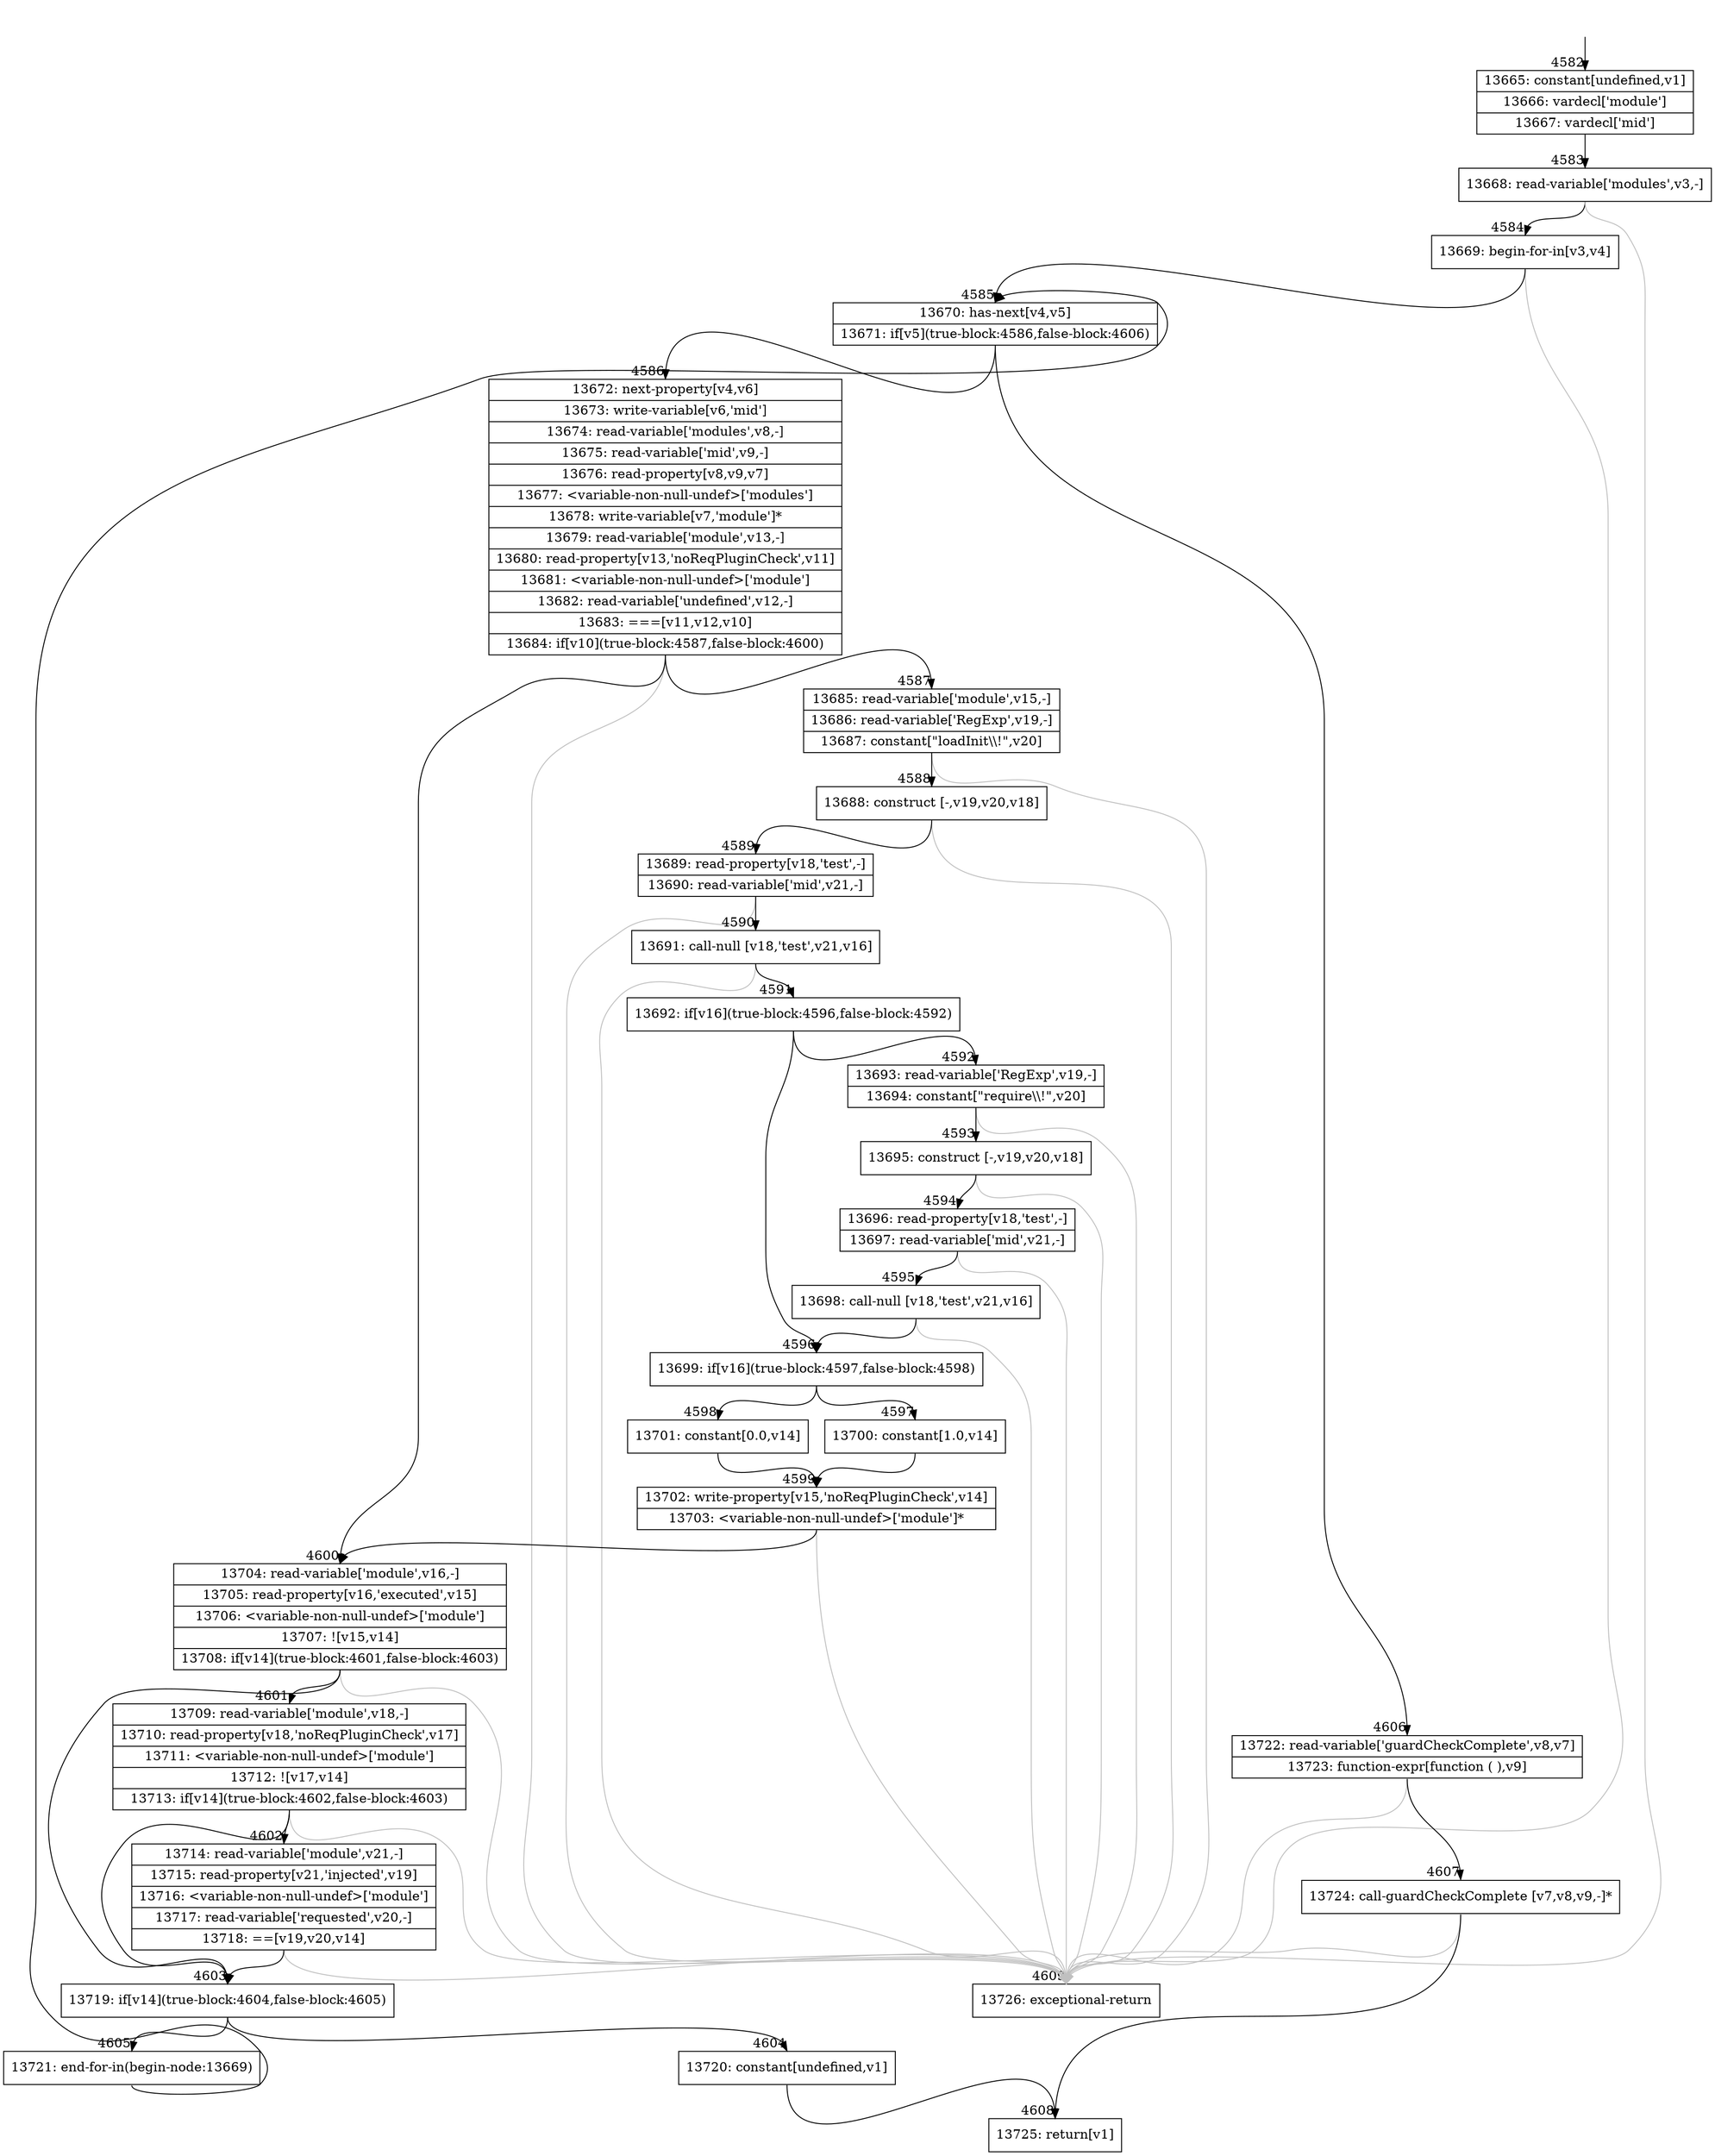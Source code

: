 digraph {
rankdir="TD"
BB_entry332[shape=none,label=""];
BB_entry332 -> BB4582 [tailport=s, headport=n, headlabel="    4582"]
BB4582 [shape=record label="{13665: constant[undefined,v1]|13666: vardecl['module']|13667: vardecl['mid']}" ] 
BB4582 -> BB4583 [tailport=s, headport=n, headlabel="      4583"]
BB4583 [shape=record label="{13668: read-variable['modules',v3,-]}" ] 
BB4583 -> BB4584 [tailport=s, headport=n, headlabel="      4584"]
BB4583 -> BB4609 [tailport=s, headport=n, color=gray, headlabel="      4609"]
BB4584 [shape=record label="{13669: begin-for-in[v3,v4]}" ] 
BB4584 -> BB4585 [tailport=s, headport=n, headlabel="      4585"]
BB4584 -> BB4609 [tailport=s, headport=n, color=gray]
BB4585 [shape=record label="{13670: has-next[v4,v5]|13671: if[v5](true-block:4586,false-block:4606)}" ] 
BB4585 -> BB4586 [tailport=s, headport=n, headlabel="      4586"]
BB4585 -> BB4606 [tailport=s, headport=n, headlabel="      4606"]
BB4586 [shape=record label="{13672: next-property[v4,v6]|13673: write-variable[v6,'mid']|13674: read-variable['modules',v8,-]|13675: read-variable['mid',v9,-]|13676: read-property[v8,v9,v7]|13677: \<variable-non-null-undef\>['modules']|13678: write-variable[v7,'module']*|13679: read-variable['module',v13,-]|13680: read-property[v13,'noReqPluginCheck',v11]|13681: \<variable-non-null-undef\>['module']|13682: read-variable['undefined',v12,-]|13683: ===[v11,v12,v10]|13684: if[v10](true-block:4587,false-block:4600)}" ] 
BB4586 -> BB4587 [tailport=s, headport=n, headlabel="      4587"]
BB4586 -> BB4600 [tailport=s, headport=n, headlabel="      4600"]
BB4586 -> BB4609 [tailport=s, headport=n, color=gray]
BB4587 [shape=record label="{13685: read-variable['module',v15,-]|13686: read-variable['RegExp',v19,-]|13687: constant[\"loadInit\\\\!\",v20]}" ] 
BB4587 -> BB4588 [tailport=s, headport=n, headlabel="      4588"]
BB4587 -> BB4609 [tailport=s, headport=n, color=gray]
BB4588 [shape=record label="{13688: construct [-,v19,v20,v18]}" ] 
BB4588 -> BB4589 [tailport=s, headport=n, headlabel="      4589"]
BB4588 -> BB4609 [tailport=s, headport=n, color=gray]
BB4589 [shape=record label="{13689: read-property[v18,'test',-]|13690: read-variable['mid',v21,-]}" ] 
BB4589 -> BB4590 [tailport=s, headport=n, headlabel="      4590"]
BB4589 -> BB4609 [tailport=s, headport=n, color=gray]
BB4590 [shape=record label="{13691: call-null [v18,'test',v21,v16]}" ] 
BB4590 -> BB4591 [tailport=s, headport=n, headlabel="      4591"]
BB4590 -> BB4609 [tailport=s, headport=n, color=gray]
BB4591 [shape=record label="{13692: if[v16](true-block:4596,false-block:4592)}" ] 
BB4591 -> BB4596 [tailport=s, headport=n, headlabel="      4596"]
BB4591 -> BB4592 [tailport=s, headport=n, headlabel="      4592"]
BB4592 [shape=record label="{13693: read-variable['RegExp',v19,-]|13694: constant[\"require\\\\!\",v20]}" ] 
BB4592 -> BB4593 [tailport=s, headport=n, headlabel="      4593"]
BB4592 -> BB4609 [tailport=s, headport=n, color=gray]
BB4593 [shape=record label="{13695: construct [-,v19,v20,v18]}" ] 
BB4593 -> BB4594 [tailport=s, headport=n, headlabel="      4594"]
BB4593 -> BB4609 [tailport=s, headport=n, color=gray]
BB4594 [shape=record label="{13696: read-property[v18,'test',-]|13697: read-variable['mid',v21,-]}" ] 
BB4594 -> BB4595 [tailport=s, headport=n, headlabel="      4595"]
BB4594 -> BB4609 [tailport=s, headport=n, color=gray]
BB4595 [shape=record label="{13698: call-null [v18,'test',v21,v16]}" ] 
BB4595 -> BB4596 [tailport=s, headport=n]
BB4595 -> BB4609 [tailport=s, headport=n, color=gray]
BB4596 [shape=record label="{13699: if[v16](true-block:4597,false-block:4598)}" ] 
BB4596 -> BB4597 [tailport=s, headport=n, headlabel="      4597"]
BB4596 -> BB4598 [tailport=s, headport=n, headlabel="      4598"]
BB4597 [shape=record label="{13700: constant[1.0,v14]}" ] 
BB4597 -> BB4599 [tailport=s, headport=n, headlabel="      4599"]
BB4598 [shape=record label="{13701: constant[0.0,v14]}" ] 
BB4598 -> BB4599 [tailport=s, headport=n]
BB4599 [shape=record label="{13702: write-property[v15,'noReqPluginCheck',v14]|13703: \<variable-non-null-undef\>['module']*}" ] 
BB4599 -> BB4600 [tailport=s, headport=n]
BB4599 -> BB4609 [tailport=s, headport=n, color=gray]
BB4600 [shape=record label="{13704: read-variable['module',v16,-]|13705: read-property[v16,'executed',v15]|13706: \<variable-non-null-undef\>['module']|13707: ![v15,v14]|13708: if[v14](true-block:4601,false-block:4603)}" ] 
BB4600 -> BB4603 [tailport=s, headport=n, headlabel="      4603"]
BB4600 -> BB4601 [tailport=s, headport=n, headlabel="      4601"]
BB4600 -> BB4609 [tailport=s, headport=n, color=gray]
BB4601 [shape=record label="{13709: read-variable['module',v18,-]|13710: read-property[v18,'noReqPluginCheck',v17]|13711: \<variable-non-null-undef\>['module']|13712: ![v17,v14]|13713: if[v14](true-block:4602,false-block:4603)}" ] 
BB4601 -> BB4603 [tailport=s, headport=n]
BB4601 -> BB4602 [tailport=s, headport=n, headlabel="      4602"]
BB4601 -> BB4609 [tailport=s, headport=n, color=gray]
BB4602 [shape=record label="{13714: read-variable['module',v21,-]|13715: read-property[v21,'injected',v19]|13716: \<variable-non-null-undef\>['module']|13717: read-variable['requested',v20,-]|13718: ==[v19,v20,v14]}" ] 
BB4602 -> BB4603 [tailport=s, headport=n]
BB4602 -> BB4609 [tailport=s, headport=n, color=gray]
BB4603 [shape=record label="{13719: if[v14](true-block:4604,false-block:4605)}" ] 
BB4603 -> BB4604 [tailport=s, headport=n, headlabel="      4604"]
BB4603 -> BB4605 [tailport=s, headport=n, headlabel="      4605"]
BB4604 [shape=record label="{13720: constant[undefined,v1]}" ] 
BB4604 -> BB4608 [tailport=s, headport=n, headlabel="      4608"]
BB4605 [shape=record label="{13721: end-for-in(begin-node:13669)}" ] 
BB4605 -> BB4585 [tailport=s, headport=n]
BB4606 [shape=record label="{13722: read-variable['guardCheckComplete',v8,v7]|13723: function-expr[function ( ),v9]}" ] 
BB4606 -> BB4607 [tailport=s, headport=n, headlabel="      4607"]
BB4606 -> BB4609 [tailport=s, headport=n, color=gray]
BB4607 [shape=record label="{13724: call-guardCheckComplete [v7,v8,v9,-]*}" ] 
BB4607 -> BB4608 [tailport=s, headport=n]
BB4607 -> BB4609 [tailport=s, headport=n, color=gray]
BB4608 [shape=record label="{13725: return[v1]}" ] 
BB4609 [shape=record label="{13726: exceptional-return}" ] 
//#$~ 6309
}
